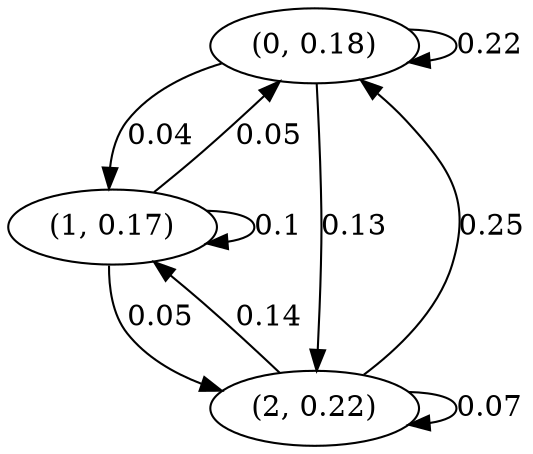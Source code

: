 digraph {
    0 [ label = "(0, 0.18)" ]
    1 [ label = "(1, 0.17)" ]
    2 [ label = "(2, 0.22)" ]
    0 -> 0 [ label = "0.22" ]
    1 -> 1 [ label = "0.1" ]
    2 -> 2 [ label = "0.07" ]
    1 -> 0 [ label = "0.05" ]
    2 -> 0 [ label = "0.25" ]
    0 -> 1 [ label = "0.04" ]
    2 -> 1 [ label = "0.14" ]
    0 -> 2 [ label = "0.13" ]
    1 -> 2 [ label = "0.05" ]
}

